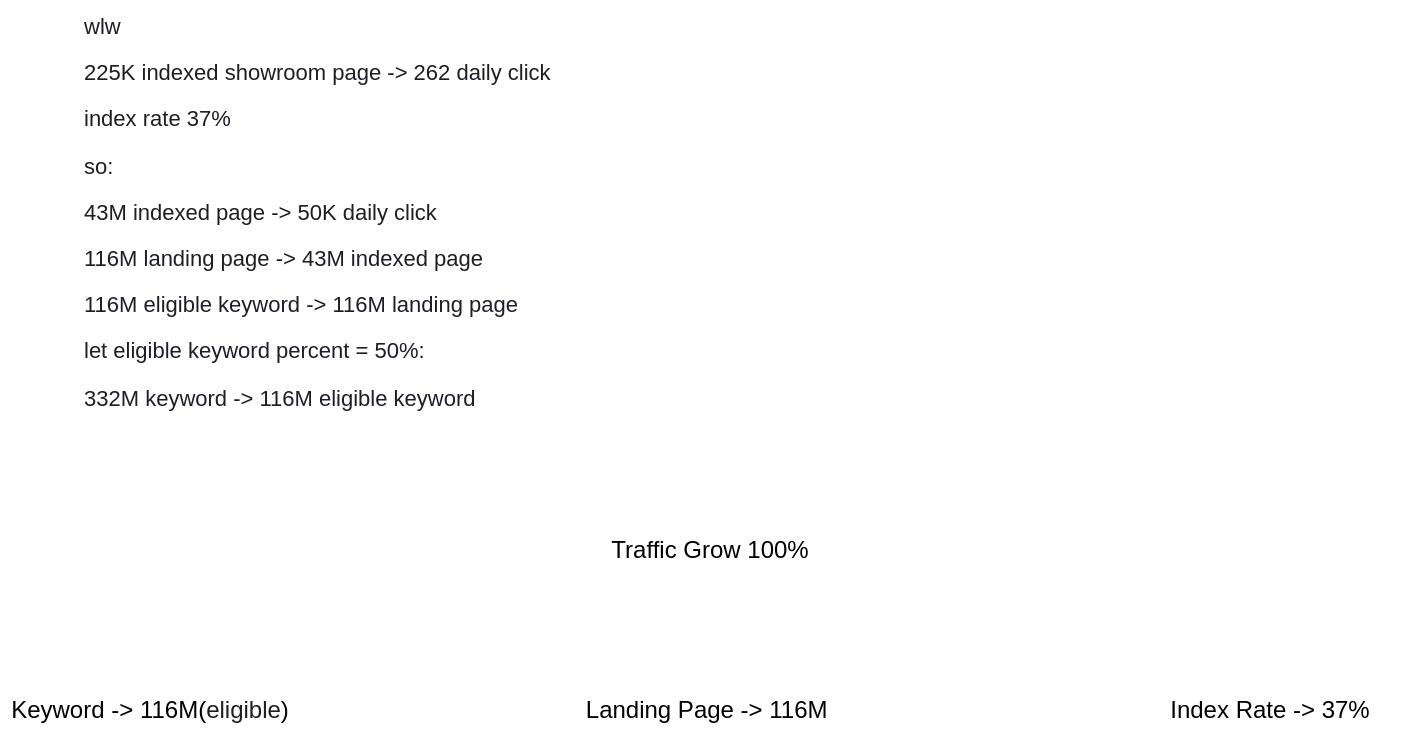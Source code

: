 <mxfile version="24.8.4">
  <diagram name="第 1 页" id="A2_o63IfxjyKfNZ6jgSW">
    <mxGraphModel dx="1417" dy="1823" grid="1" gridSize="10" guides="1" tooltips="1" connect="1" arrows="1" fold="1" page="1" pageScale="1" pageWidth="827" pageHeight="1169" math="0" shadow="0">
      <root>
        <mxCell id="0" />
        <mxCell id="1" parent="0" />
        <mxCell id="CGiE7vuEJ3qXT8lJ0x0y-1" value="Traffic Grow 100%" style="text;html=1;align=center;verticalAlign=middle;whiteSpace=wrap;rounded=0;" vertex="1" parent="1">
          <mxGeometry x="320" y="40" width="150" height="30" as="geometry" />
        </mxCell>
        <mxCell id="CGiE7vuEJ3qXT8lJ0x0y-2" value="&lt;p style=&quot;&quot;&gt;&lt;font style=&quot;font-size: 12px;&quot; face=&quot;Helvetica&quot;&gt;Keyword -&amp;gt; 116M(&lt;span style=&quot;color: rgb(29, 30, 38); text-align: left; background-color: rgb(255, 255, 255);&quot;&gt;eligible&lt;/span&gt;)&lt;/font&gt;&lt;/p&gt;" style="text;html=1;align=center;verticalAlign=middle;whiteSpace=wrap;rounded=0;" vertex="1" parent="1">
          <mxGeometry x="40" y="120" width="150" height="30" as="geometry" />
        </mxCell>
        <mxCell id="CGiE7vuEJ3qXT8lJ0x0y-3" value="Landing Page -&amp;gt; 116M&amp;nbsp;" style="text;html=1;align=center;verticalAlign=middle;whiteSpace=wrap;rounded=0;" vertex="1" parent="1">
          <mxGeometry x="320" y="120" width="150" height="30" as="geometry" />
        </mxCell>
        <mxCell id="CGiE7vuEJ3qXT8lJ0x0y-4" value="Index Rate -&amp;gt; 37%" style="text;html=1;align=center;verticalAlign=middle;whiteSpace=wrap;rounded=0;" vertex="1" parent="1">
          <mxGeometry x="600" y="120" width="150" height="30" as="geometry" />
        </mxCell>
        <mxCell id="CGiE7vuEJ3qXT8lJ0x0y-5" value="&lt;p style=&quot;box-sizing: border-box; margin: 0px 0px 10px; color: rgb(29, 30, 38); font-family: Circular, sans-serif; font-style: normal; font-variant-ligatures: normal; font-variant-caps: normal; font-weight: 400; letter-spacing: normal; orphans: 2; text-indent: 0px; text-transform: none; widows: 2; word-spacing: 0px; -webkit-text-stroke-width: 0px; white-space: normal; background-color: rgb(255, 255, 255); text-decoration-thickness: initial; text-decoration-style: initial; text-decoration-color: initial; font-size: 11px;&quot;&gt;&lt;font style=&quot;font-size: 11px;&quot;&gt;wlw&lt;/font&gt;&lt;/p&gt;&lt;p style=&quot;box-sizing: border-box; margin: 0px 0px 10px; color: rgb(29, 30, 38); font-family: Circular, sans-serif; font-style: normal; font-variant-ligatures: normal; font-variant-caps: normal; font-weight: 400; letter-spacing: normal; orphans: 2; text-indent: 0px; text-transform: none; widows: 2; word-spacing: 0px; -webkit-text-stroke-width: 0px; white-space: normal; background-color: rgb(255, 255, 255); text-decoration-thickness: initial; text-decoration-style: initial; text-decoration-color: initial; font-size: 11px;&quot;&gt;&lt;font style=&quot;font-size: 11px;&quot;&gt;225K indexed showroom page -&amp;gt; 262 daily click&lt;/font&gt;&lt;/p&gt;&lt;p style=&quot;box-sizing: border-box; margin: 0px 0px 10px; color: rgb(29, 30, 38); font-family: Circular, sans-serif; font-style: normal; font-variant-ligatures: normal; font-variant-caps: normal; font-weight: 400; letter-spacing: normal; orphans: 2; text-indent: 0px; text-transform: none; widows: 2; word-spacing: 0px; -webkit-text-stroke-width: 0px; white-space: normal; background-color: rgb(255, 255, 255); text-decoration-thickness: initial; text-decoration-style: initial; text-decoration-color: initial; font-size: 11px;&quot;&gt;&lt;font style=&quot;font-size: 11px;&quot;&gt;index rate 37%&lt;/font&gt;&lt;/p&gt;&lt;p style=&quot;box-sizing: border-box; margin: 0px 0px 10px; color: rgb(29, 30, 38); font-family: Circular, sans-serif; font-style: normal; font-variant-ligatures: normal; font-variant-caps: normal; font-weight: 400; letter-spacing: normal; orphans: 2; text-indent: 0px; text-transform: none; widows: 2; word-spacing: 0px; -webkit-text-stroke-width: 0px; white-space: normal; background-color: rgb(255, 255, 255); text-decoration-thickness: initial; text-decoration-style: initial; text-decoration-color: initial; font-size: 11px;&quot;&gt;&lt;font style=&quot;font-size: 11px;&quot;&gt;so:&lt;/font&gt;&lt;/p&gt;&lt;p style=&quot;box-sizing: border-box; margin: 0px 0px 10px; color: rgb(29, 30, 38); font-family: Circular, sans-serif; font-style: normal; font-variant-ligatures: normal; font-variant-caps: normal; font-weight: 400; letter-spacing: normal; orphans: 2; text-indent: 0px; text-transform: none; widows: 2; word-spacing: 0px; -webkit-text-stroke-width: 0px; white-space: normal; background-color: rgb(255, 255, 255); text-decoration-thickness: initial; text-decoration-style: initial; text-decoration-color: initial; font-size: 11px;&quot;&gt;&lt;font style=&quot;font-size: 11px;&quot;&gt;43M indexed page -&amp;gt; 50K daily click&lt;/font&gt;&lt;/p&gt;&lt;p style=&quot;box-sizing: border-box; margin: 0px 0px 10px; color: rgb(29, 30, 38); font-family: Circular, sans-serif; font-style: normal; font-variant-ligatures: normal; font-variant-caps: normal; font-weight: 400; letter-spacing: normal; orphans: 2; text-indent: 0px; text-transform: none; widows: 2; word-spacing: 0px; -webkit-text-stroke-width: 0px; white-space: normal; background-color: rgb(255, 255, 255); text-decoration-thickness: initial; text-decoration-style: initial; text-decoration-color: initial; font-size: 11px;&quot;&gt;&lt;font style=&quot;font-size: 11px;&quot;&gt;116M landing page -&amp;gt; 43M indexed page&lt;/font&gt;&lt;/p&gt;&lt;p style=&quot;box-sizing: border-box; margin: 0px 0px 10px; color: rgb(29, 30, 38); font-family: Circular, sans-serif; font-style: normal; font-variant-ligatures: normal; font-variant-caps: normal; font-weight: 400; letter-spacing: normal; orphans: 2; text-indent: 0px; text-transform: none; widows: 2; word-spacing: 0px; -webkit-text-stroke-width: 0px; white-space: normal; background-color: rgb(255, 255, 255); text-decoration-thickness: initial; text-decoration-style: initial; text-decoration-color: initial; font-size: 11px;&quot;&gt;&lt;font style=&quot;font-size: 11px;&quot;&gt;116M eligible keyword -&amp;gt; 116M landing page&lt;/font&gt;&lt;/p&gt;&lt;p style=&quot;box-sizing: border-box; margin: 0px 0px 10px; color: rgb(29, 30, 38); font-family: Circular, sans-serif; font-style: normal; font-variant-ligatures: normal; font-variant-caps: normal; font-weight: 400; letter-spacing: normal; orphans: 2; text-indent: 0px; text-transform: none; widows: 2; word-spacing: 0px; -webkit-text-stroke-width: 0px; white-space: normal; background-color: rgb(255, 255, 255); text-decoration-thickness: initial; text-decoration-style: initial; text-decoration-color: initial; font-size: 11px;&quot;&gt;&lt;font style=&quot;font-size: 11px;&quot;&gt;let eligible keyword percent = 50%:&lt;/font&gt;&lt;/p&gt;&lt;p style=&quot;box-sizing: border-box; margin: 0px; color: rgb(29, 30, 38); font-family: Circular, sans-serif; font-style: normal; font-variant-ligatures: normal; font-variant-caps: normal; font-weight: 400; letter-spacing: normal; orphans: 2; text-indent: 0px; text-transform: none; widows: 2; word-spacing: 0px; -webkit-text-stroke-width: 0px; white-space: normal; background-color: rgb(255, 255, 255); text-decoration-thickness: initial; text-decoration-style: initial; text-decoration-color: initial; font-size: 11px;&quot;&gt;&lt;font style=&quot;font-size: 11px;&quot;&gt;332M keyword -&amp;gt; 116M eligible keyword&lt;/font&gt;&lt;/p&gt;" style="text;whiteSpace=wrap;html=1;align=left;" vertex="1" parent="1">
          <mxGeometry x="80" y="-220" width="280" height="220" as="geometry" />
        </mxCell>
      </root>
    </mxGraphModel>
  </diagram>
</mxfile>
